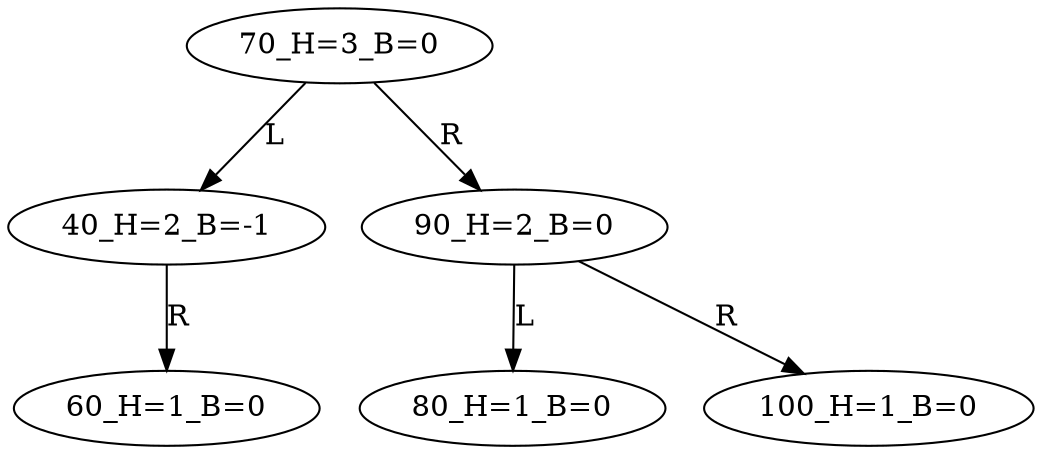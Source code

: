 digraph BiTreeDelete {
"70_H=3_B=0" -> {"40_H=2_B=-1"} [label="L"]
"70_H=3_B=0" -> {"90_H=2_B=0"} [label="R"]
"40_H=2_B=-1" -> {"60_H=1_B=0"} [label="R"]
"90_H=2_B=0" -> {"80_H=1_B=0"} [label="L"]
"90_H=2_B=0" -> {"100_H=1_B=0"} [label="R"]
"70_H=3_B=0"
"40_H=2_B=-1"
"60_H=1_B=0"
"90_H=2_B=0"
"80_H=1_B=0"
"100_H=1_B=0"
}
